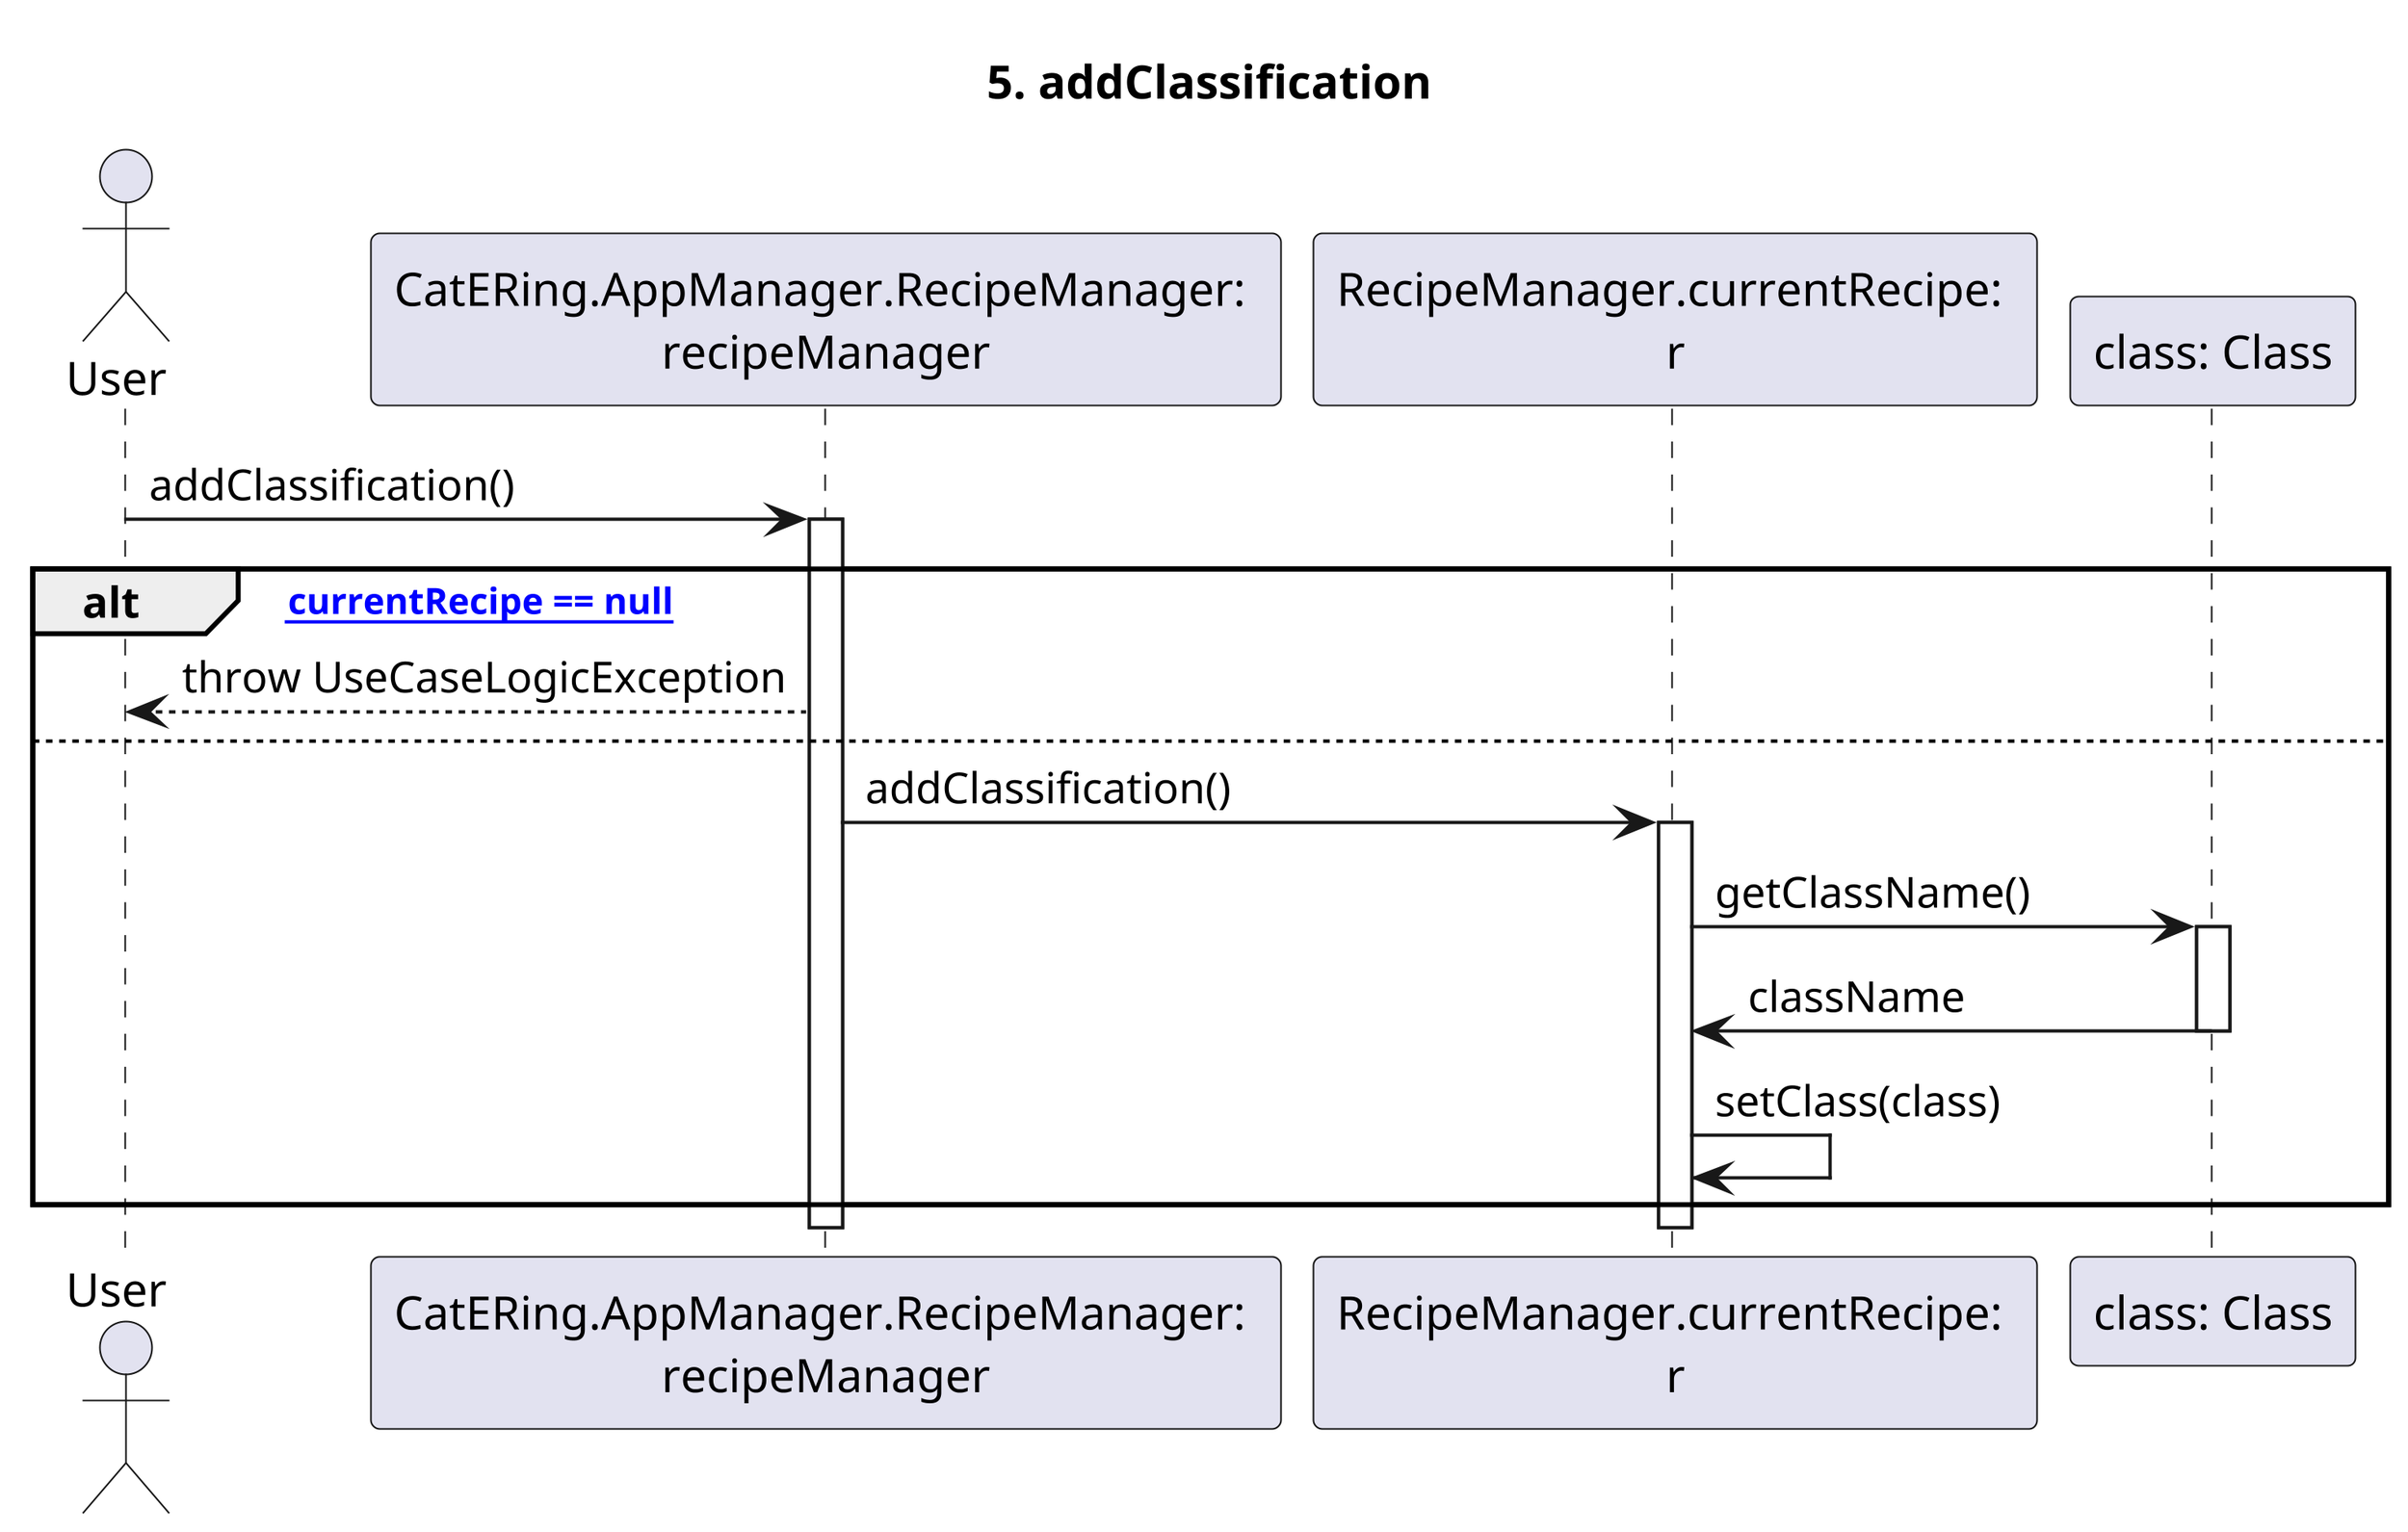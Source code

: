 @startuml

skinparam Dpi 400

title: 5. addClassification

Actor User
Participant "CatERing.AppManager.RecipeManager: \nrecipeManager" as RM
Participant "RecipeManager.currentRecipe: \nr" as CR

User -> RM: addClassification()
Activate RM

alt ["currentRecipe == null"]
	RM --> User: throw UseCaseLogicException
else
	RM -> CR: addClassification()
	Activate CR

	CR -> "class: Class": getClassName()
	Activate "class: Class"
	"class: Class" -> CR: className
	Deactivate "class: Class"

	CR -> CR: setClass(class)
	
end
Deactivate CR
Deactivate RM


@enduml
